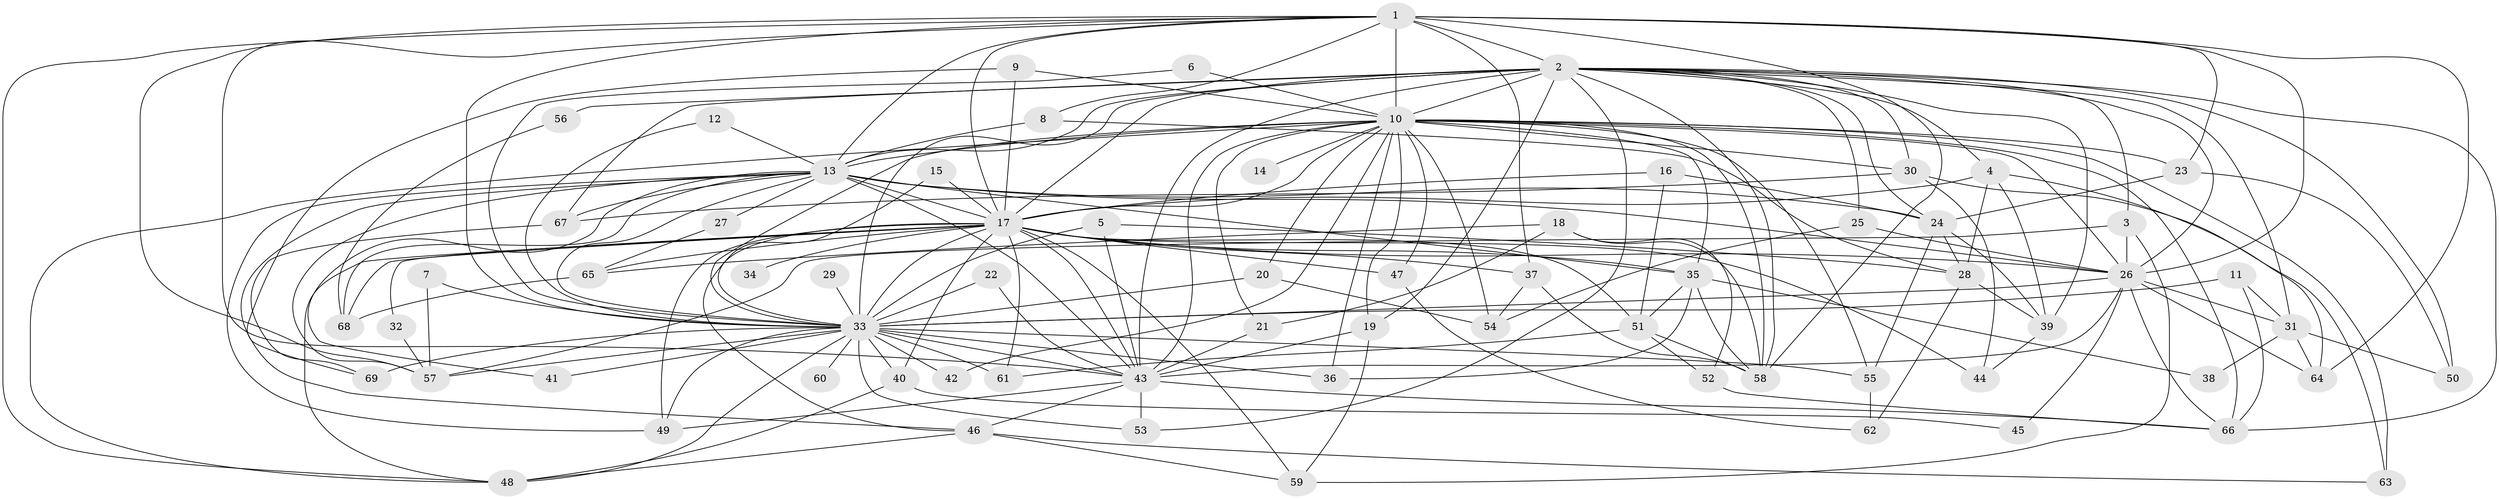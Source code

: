 // original degree distribution, {33: 0.007246376811594203, 10: 0.007246376811594203, 19: 0.021739130434782608, 25: 0.007246376811594203, 17: 0.007246376811594203, 22: 0.007246376811594203, 35: 0.007246376811594203, 32: 0.007246376811594203, 7: 0.021739130434782608, 3: 0.18115942028985507, 4: 0.10144927536231885, 6: 0.057971014492753624, 2: 0.5289855072463768, 5: 0.036231884057971016}
// Generated by graph-tools (version 1.1) at 2025/01/03/09/25 03:01:35]
// undirected, 69 vertices, 188 edges
graph export_dot {
graph [start="1"]
  node [color=gray90,style=filled];
  1;
  2;
  3;
  4;
  5;
  6;
  7;
  8;
  9;
  10;
  11;
  12;
  13;
  14;
  15;
  16;
  17;
  18;
  19;
  20;
  21;
  22;
  23;
  24;
  25;
  26;
  27;
  28;
  29;
  30;
  31;
  32;
  33;
  34;
  35;
  36;
  37;
  38;
  39;
  40;
  41;
  42;
  43;
  44;
  45;
  46;
  47;
  48;
  49;
  50;
  51;
  52;
  53;
  54;
  55;
  56;
  57;
  58;
  59;
  60;
  61;
  62;
  63;
  64;
  65;
  66;
  67;
  68;
  69;
  1 -- 2 [weight=4.0];
  1 -- 8 [weight=1.0];
  1 -- 10 [weight=2.0];
  1 -- 13 [weight=2.0];
  1 -- 17 [weight=2.0];
  1 -- 23 [weight=1.0];
  1 -- 26 [weight=4.0];
  1 -- 33 [weight=3.0];
  1 -- 37 [weight=1.0];
  1 -- 43 [weight=3.0];
  1 -- 48 [weight=1.0];
  1 -- 57 [weight=1.0];
  1 -- 58 [weight=1.0];
  1 -- 64 [weight=1.0];
  2 -- 3 [weight=1.0];
  2 -- 4 [weight=2.0];
  2 -- 10 [weight=2.0];
  2 -- 13 [weight=3.0];
  2 -- 17 [weight=2.0];
  2 -- 19 [weight=1.0];
  2 -- 24 [weight=1.0];
  2 -- 25 [weight=1.0];
  2 -- 26 [weight=2.0];
  2 -- 30 [weight=1.0];
  2 -- 31 [weight=1.0];
  2 -- 33 [weight=2.0];
  2 -- 39 [weight=2.0];
  2 -- 43 [weight=2.0];
  2 -- 50 [weight=1.0];
  2 -- 53 [weight=2.0];
  2 -- 56 [weight=1.0];
  2 -- 58 [weight=1.0];
  2 -- 66 [weight=1.0];
  2 -- 67 [weight=1.0];
  3 -- 26 [weight=1.0];
  3 -- 57 [weight=1.0];
  3 -- 59 [weight=1.0];
  4 -- 17 [weight=2.0];
  4 -- 28 [weight=1.0];
  4 -- 39 [weight=1.0];
  4 -- 64 [weight=1.0];
  5 -- 28 [weight=1.0];
  5 -- 33 [weight=1.0];
  5 -- 43 [weight=1.0];
  6 -- 10 [weight=1.0];
  6 -- 33 [weight=1.0];
  7 -- 33 [weight=1.0];
  7 -- 57 [weight=1.0];
  8 -- 13 [weight=1.0];
  8 -- 28 [weight=1.0];
  9 -- 10 [weight=1.0];
  9 -- 17 [weight=2.0];
  9 -- 69 [weight=1.0];
  10 -- 13 [weight=1.0];
  10 -- 14 [weight=1.0];
  10 -- 17 [weight=1.0];
  10 -- 19 [weight=1.0];
  10 -- 20 [weight=1.0];
  10 -- 21 [weight=1.0];
  10 -- 23 [weight=1.0];
  10 -- 26 [weight=2.0];
  10 -- 30 [weight=1.0];
  10 -- 33 [weight=1.0];
  10 -- 35 [weight=1.0];
  10 -- 36 [weight=1.0];
  10 -- 42 [weight=1.0];
  10 -- 43 [weight=3.0];
  10 -- 47 [weight=1.0];
  10 -- 48 [weight=1.0];
  10 -- 54 [weight=1.0];
  10 -- 55 [weight=1.0];
  10 -- 58 [weight=1.0];
  10 -- 63 [weight=2.0];
  10 -- 66 [weight=1.0];
  11 -- 31 [weight=1.0];
  11 -- 33 [weight=1.0];
  11 -- 66 [weight=1.0];
  12 -- 13 [weight=1.0];
  12 -- 33 [weight=1.0];
  13 -- 17 [weight=2.0];
  13 -- 24 [weight=1.0];
  13 -- 26 [weight=1.0];
  13 -- 27 [weight=1.0];
  13 -- 33 [weight=1.0];
  13 -- 35 [weight=1.0];
  13 -- 41 [weight=1.0];
  13 -- 43 [weight=1.0];
  13 -- 46 [weight=1.0];
  13 -- 49 [weight=1.0];
  13 -- 57 [weight=1.0];
  13 -- 67 [weight=1.0];
  13 -- 68 [weight=2.0];
  15 -- 17 [weight=1.0];
  15 -- 33 [weight=1.0];
  16 -- 17 [weight=1.0];
  16 -- 24 [weight=1.0];
  16 -- 51 [weight=1.0];
  17 -- 26 [weight=1.0];
  17 -- 32 [weight=1.0];
  17 -- 33 [weight=1.0];
  17 -- 34 [weight=1.0];
  17 -- 35 [weight=1.0];
  17 -- 37 [weight=1.0];
  17 -- 40 [weight=1.0];
  17 -- 43 [weight=1.0];
  17 -- 44 [weight=1.0];
  17 -- 46 [weight=1.0];
  17 -- 47 [weight=1.0];
  17 -- 48 [weight=1.0];
  17 -- 49 [weight=1.0];
  17 -- 51 [weight=1.0];
  17 -- 59 [weight=1.0];
  17 -- 61 [weight=1.0];
  17 -- 65 [weight=1.0];
  17 -- 68 [weight=1.0];
  18 -- 21 [weight=1.0];
  18 -- 52 [weight=1.0];
  18 -- 58 [weight=1.0];
  18 -- 65 [weight=1.0];
  19 -- 43 [weight=1.0];
  19 -- 59 [weight=1.0];
  20 -- 33 [weight=1.0];
  20 -- 54 [weight=1.0];
  21 -- 43 [weight=2.0];
  22 -- 33 [weight=1.0];
  22 -- 43 [weight=2.0];
  23 -- 24 [weight=1.0];
  23 -- 50 [weight=1.0];
  24 -- 28 [weight=1.0];
  24 -- 39 [weight=1.0];
  24 -- 55 [weight=1.0];
  25 -- 26 [weight=2.0];
  25 -- 54 [weight=1.0];
  26 -- 31 [weight=1.0];
  26 -- 33 [weight=1.0];
  26 -- 43 [weight=1.0];
  26 -- 45 [weight=1.0];
  26 -- 64 [weight=1.0];
  26 -- 66 [weight=1.0];
  27 -- 65 [weight=1.0];
  28 -- 39 [weight=1.0];
  28 -- 62 [weight=1.0];
  29 -- 33 [weight=1.0];
  30 -- 44 [weight=1.0];
  30 -- 63 [weight=1.0];
  30 -- 67 [weight=1.0];
  31 -- 38 [weight=1.0];
  31 -- 50 [weight=1.0];
  31 -- 64 [weight=1.0];
  32 -- 57 [weight=1.0];
  33 -- 36 [weight=1.0];
  33 -- 40 [weight=2.0];
  33 -- 41 [weight=1.0];
  33 -- 42 [weight=1.0];
  33 -- 43 [weight=1.0];
  33 -- 48 [weight=1.0];
  33 -- 49 [weight=1.0];
  33 -- 53 [weight=1.0];
  33 -- 55 [weight=1.0];
  33 -- 57 [weight=1.0];
  33 -- 60 [weight=1.0];
  33 -- 61 [weight=2.0];
  33 -- 69 [weight=1.0];
  35 -- 36 [weight=1.0];
  35 -- 38 [weight=1.0];
  35 -- 51 [weight=1.0];
  35 -- 58 [weight=1.0];
  37 -- 54 [weight=1.0];
  37 -- 58 [weight=1.0];
  39 -- 44 [weight=1.0];
  40 -- 45 [weight=1.0];
  40 -- 48 [weight=1.0];
  43 -- 46 [weight=1.0];
  43 -- 49 [weight=1.0];
  43 -- 53 [weight=2.0];
  43 -- 66 [weight=1.0];
  46 -- 48 [weight=1.0];
  46 -- 59 [weight=1.0];
  46 -- 63 [weight=1.0];
  47 -- 62 [weight=1.0];
  51 -- 52 [weight=1.0];
  51 -- 58 [weight=1.0];
  51 -- 61 [weight=1.0];
  52 -- 66 [weight=1.0];
  55 -- 62 [weight=1.0];
  56 -- 68 [weight=1.0];
  65 -- 68 [weight=1.0];
  67 -- 69 [weight=1.0];
}
